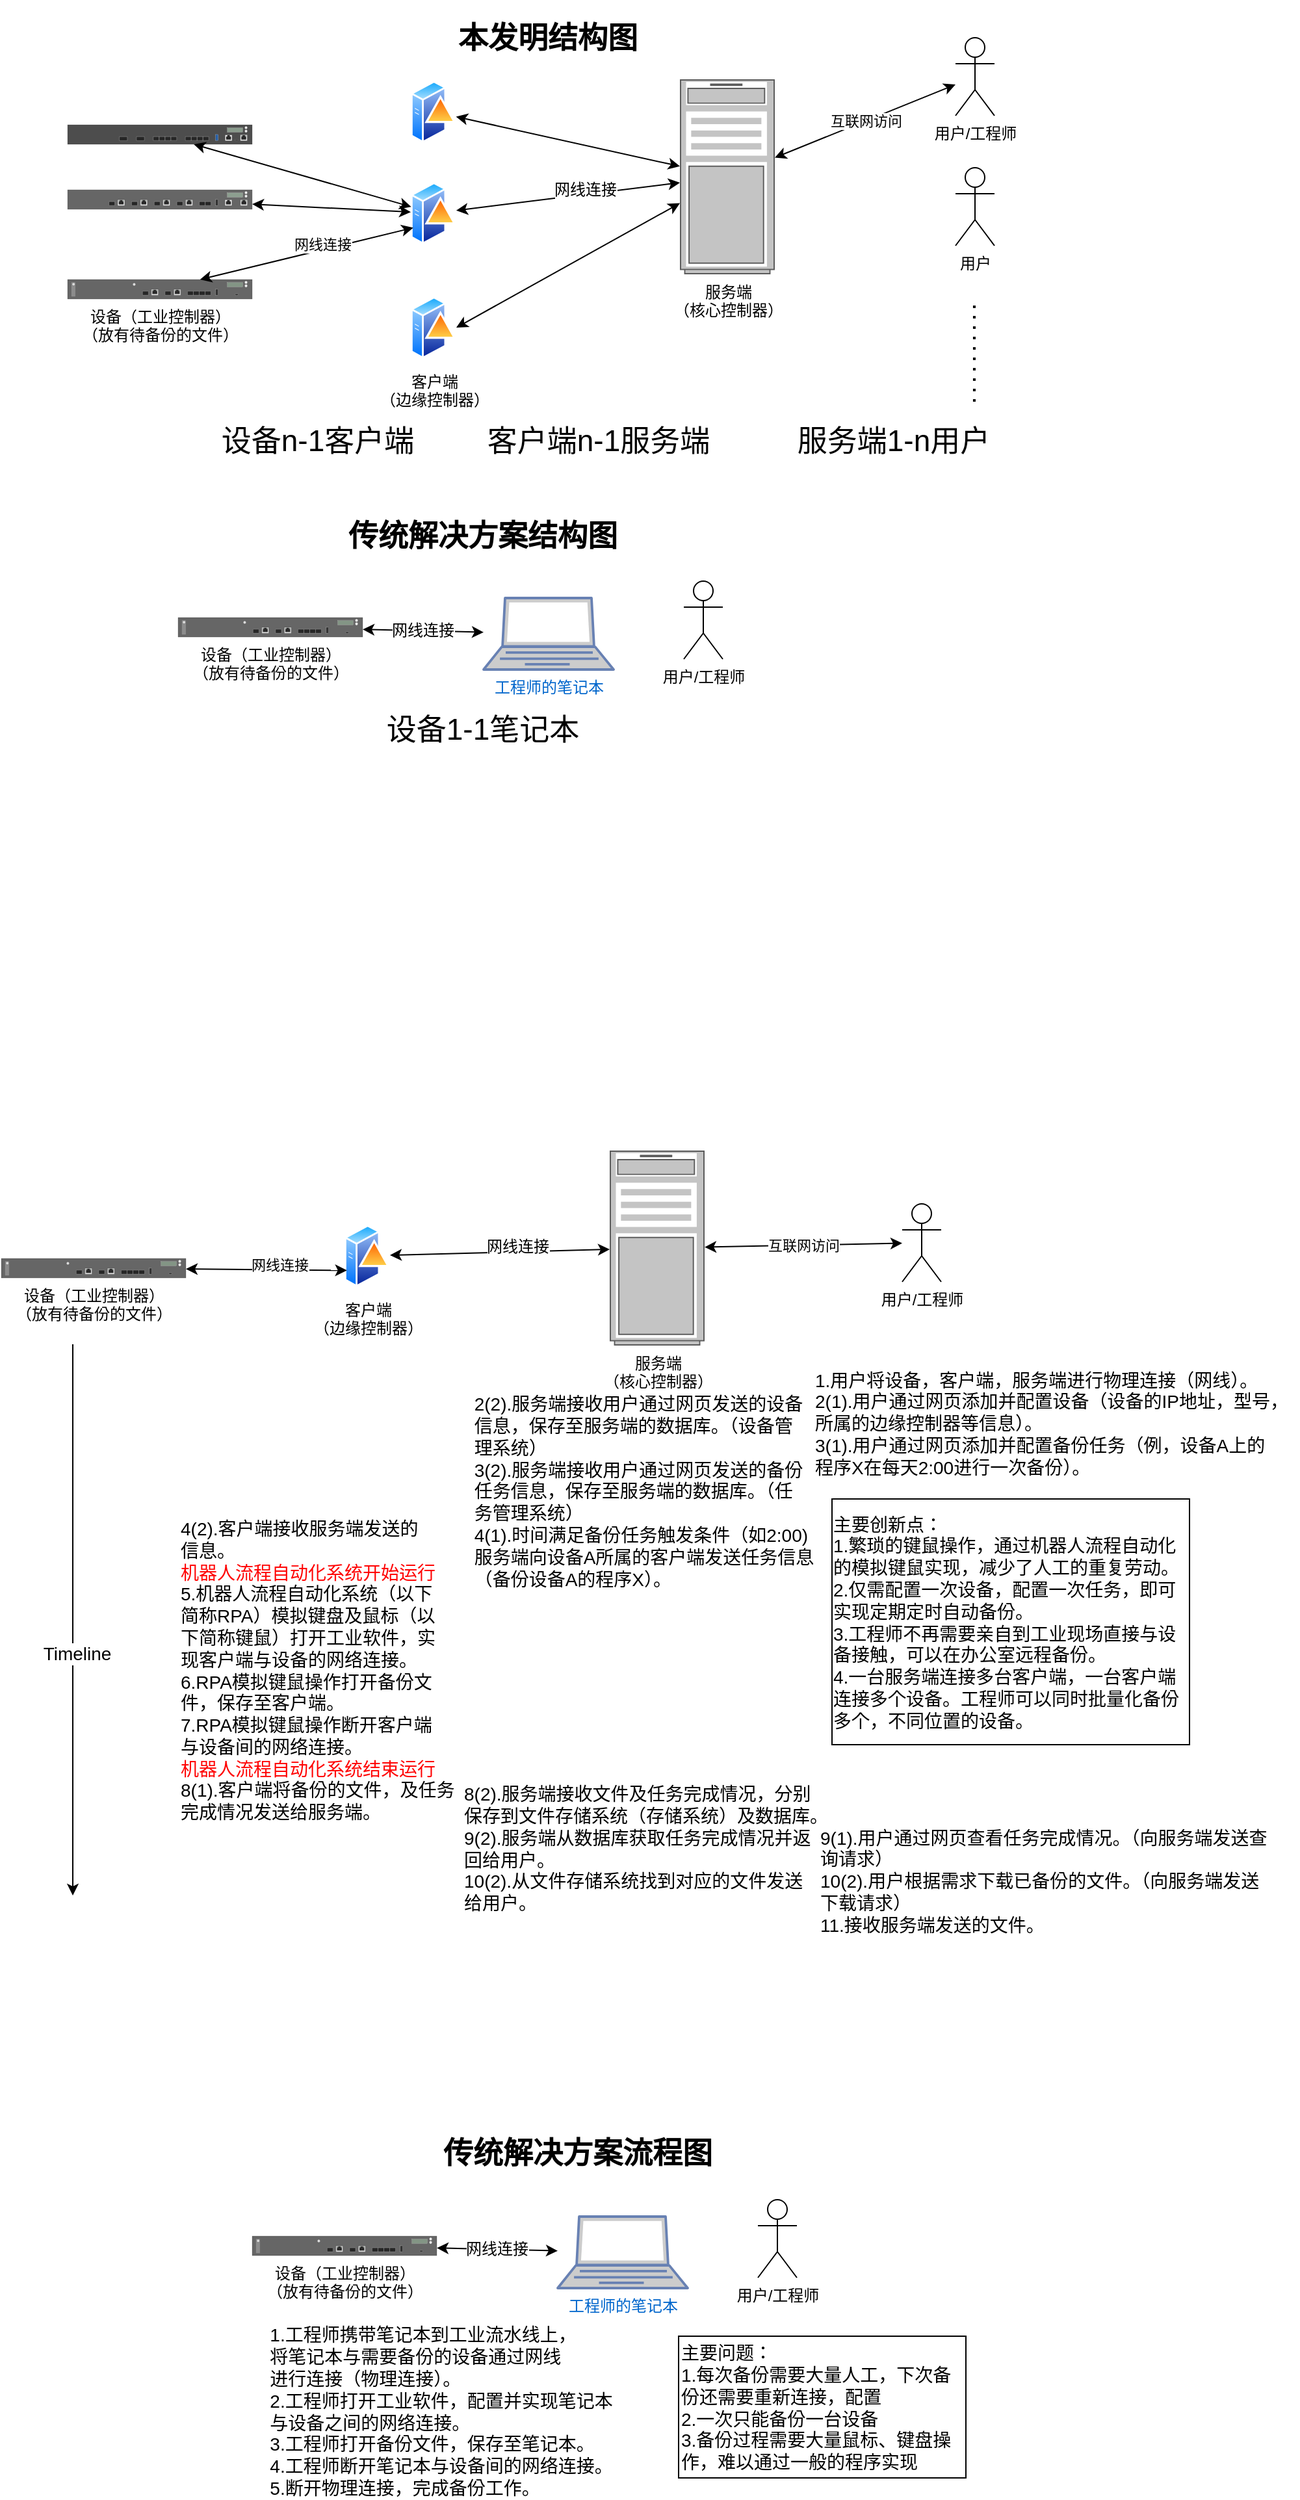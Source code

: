 <mxfile version="16.6.4" type="github">
  <diagram name="Page-1" id="74e2e168-ea6b-b213-b513-2b3c1d86103e">
    <mxGraphModel dx="1093" dy="645" grid="0" gridSize="10" guides="1" tooltips="1" connect="1" arrows="1" fold="1" page="1" pageScale="1" pageWidth="1100" pageHeight="850" background="none" math="0" shadow="0">
      <root>
        <mxCell id="0" />
        <mxCell id="1" parent="0" />
        <mxCell id="VkdnRBsGZV-YbRyVGyZj-1" value="用户/工程师" style="shape=umlActor;verticalLabelPosition=bottom;verticalAlign=top;html=1;outlineConnect=0;" vertex="1" parent="1">
          <mxGeometry x="840" y="40" width="30" height="60" as="geometry" />
        </mxCell>
        <mxCell id="VkdnRBsGZV-YbRyVGyZj-2" value="用户" style="shape=umlActor;verticalLabelPosition=bottom;verticalAlign=top;html=1;outlineConnect=0;" vertex="1" parent="1">
          <mxGeometry x="840" y="140" width="30" height="60" as="geometry" />
        </mxCell>
        <mxCell id="VkdnRBsGZV-YbRyVGyZj-3" value="" style="endArrow=none;dashed=1;html=1;dashPattern=1 3;strokeWidth=2;rounded=0;" edge="1" parent="1">
          <mxGeometry width="50" height="50" relative="1" as="geometry">
            <mxPoint x="854.47" y="320" as="sourcePoint" />
            <mxPoint x="854.47" y="240" as="targetPoint" />
          </mxGeometry>
        </mxCell>
        <mxCell id="VkdnRBsGZV-YbRyVGyZj-4" value="服务端&lt;br&gt;（核心控制器）" style="strokeColor=#666666;html=1;verticalLabelPosition=bottom;labelBackgroundColor=#ffffff;verticalAlign=top;outlineConnect=0;shadow=0;dashed=0;shape=mxgraph.rack.general.server_1;" vertex="1" parent="1">
          <mxGeometry x="628" y="72" width="73" height="150" as="geometry" />
        </mxCell>
        <mxCell id="VkdnRBsGZV-YbRyVGyZj-5" value="互联网访问" style="endArrow=classic;startArrow=classic;html=1;rounded=0;" edge="1" parent="1" source="VkdnRBsGZV-YbRyVGyZj-4" target="VkdnRBsGZV-YbRyVGyZj-1">
          <mxGeometry width="50" height="50" relative="1" as="geometry">
            <mxPoint x="598" y="222" as="sourcePoint" />
            <mxPoint x="814" y="112" as="targetPoint" />
          </mxGeometry>
        </mxCell>
        <mxCell id="VkdnRBsGZV-YbRyVGyZj-6" value="客户端&lt;br&gt;（边缘控制器）" style="aspect=fixed;perimeter=ellipsePerimeter;html=1;align=center;shadow=0;dashed=0;spacingTop=3;image;image=img/lib/active_directory/domain_controller.svg;" vertex="1" parent="1">
          <mxGeometry x="421" y="238" width="35" height="50" as="geometry" />
        </mxCell>
        <mxCell id="VkdnRBsGZV-YbRyVGyZj-7" value="" style="aspect=fixed;perimeter=ellipsePerimeter;html=1;align=center;shadow=0;dashed=0;spacingTop=3;image;image=img/lib/active_directory/domain_controller.svg;" vertex="1" parent="1">
          <mxGeometry x="421" y="72" width="35" height="50" as="geometry" />
        </mxCell>
        <mxCell id="VkdnRBsGZV-YbRyVGyZj-8" value="" style="aspect=fixed;perimeter=ellipsePerimeter;html=1;align=center;shadow=0;dashed=0;spacingTop=3;image;image=img/lib/active_directory/domain_controller.svg;" vertex="1" parent="1">
          <mxGeometry x="421" y="150" width="35" height="50" as="geometry" />
        </mxCell>
        <mxCell id="VkdnRBsGZV-YbRyVGyZj-9" value="" style="html=1;verticalLabelPosition=bottom;verticalAlign=top;outlineConnect=0;shadow=0;dashed=0;shape=mxgraph.rack.hpe_aruba.gateways_controllers.aruba_7205_mobility_controller_front;" vertex="1" parent="1">
          <mxGeometry x="157" y="157" width="142" height="15" as="geometry" />
        </mxCell>
        <mxCell id="VkdnRBsGZV-YbRyVGyZj-10" value="设备（工业控制器）&lt;br&gt;（放有待备份的文件）" style="html=1;verticalLabelPosition=bottom;verticalAlign=top;outlineConnect=0;shadow=0;dashed=0;shape=mxgraph.rack.hpe_aruba.gateways_controllers.aruba_7220_mobility_controller_front;" vertex="1" parent="1">
          <mxGeometry x="157" y="226" width="142" height="15" as="geometry" />
        </mxCell>
        <mxCell id="VkdnRBsGZV-YbRyVGyZj-13" value="" style="html=1;verticalLabelPosition=bottom;verticalAlign=top;outlineConnect=0;shadow=0;dashed=0;shape=mxgraph.rack.hpe_aruba.gateways_controllers.aruba_7280_mobility_controller_front;" vertex="1" parent="1">
          <mxGeometry x="157" y="107" width="142" height="15" as="geometry" />
        </mxCell>
        <mxCell id="VkdnRBsGZV-YbRyVGyZj-14" value="" style="endArrow=classic;startArrow=classic;html=1;rounded=0;" edge="1" parent="1" source="VkdnRBsGZV-YbRyVGyZj-7" target="VkdnRBsGZV-YbRyVGyZj-4">
          <mxGeometry width="50" height="50" relative="1" as="geometry">
            <mxPoint x="464" y="222" as="sourcePoint" />
            <mxPoint x="514" y="172" as="targetPoint" />
          </mxGeometry>
        </mxCell>
        <mxCell id="VkdnRBsGZV-YbRyVGyZj-15" value="" style="endArrow=classic;startArrow=classic;html=1;rounded=0;" edge="1" parent="1" source="VkdnRBsGZV-YbRyVGyZj-8" target="VkdnRBsGZV-YbRyVGyZj-4">
          <mxGeometry width="50" height="50" relative="1" as="geometry">
            <mxPoint x="464" y="222" as="sourcePoint" />
            <mxPoint x="514" y="172" as="targetPoint" />
          </mxGeometry>
        </mxCell>
        <mxCell id="VkdnRBsGZV-YbRyVGyZj-37" value="网线连接" style="edgeLabel;html=1;align=center;verticalAlign=middle;resizable=0;points=[];fontSize=12;" vertex="1" connectable="0" parent="VkdnRBsGZV-YbRyVGyZj-15">
          <mxGeometry x="0.147" y="4" relative="1" as="geometry">
            <mxPoint x="1" as="offset" />
          </mxGeometry>
        </mxCell>
        <mxCell id="VkdnRBsGZV-YbRyVGyZj-16" value="" style="endArrow=classic;startArrow=classic;html=1;rounded=0;exitX=1;exitY=0.5;exitDx=0;exitDy=0;" edge="1" parent="1" source="VkdnRBsGZV-YbRyVGyZj-6" target="VkdnRBsGZV-YbRyVGyZj-4">
          <mxGeometry width="50" height="50" relative="1" as="geometry">
            <mxPoint x="464" y="222" as="sourcePoint" />
            <mxPoint x="514" y="172" as="targetPoint" />
          </mxGeometry>
        </mxCell>
        <mxCell id="VkdnRBsGZV-YbRyVGyZj-17" value="" style="endArrow=classic;startArrow=classic;html=1;rounded=0;" edge="1" parent="1" source="VkdnRBsGZV-YbRyVGyZj-13" target="VkdnRBsGZV-YbRyVGyZj-8">
          <mxGeometry width="50" height="50" relative="1" as="geometry">
            <mxPoint x="464" y="222" as="sourcePoint" />
            <mxPoint x="514" y="172" as="targetPoint" />
          </mxGeometry>
        </mxCell>
        <mxCell id="VkdnRBsGZV-YbRyVGyZj-18" value="" style="endArrow=classic;startArrow=classic;html=1;rounded=0;" edge="1" parent="1" source="VkdnRBsGZV-YbRyVGyZj-9" target="VkdnRBsGZV-YbRyVGyZj-8">
          <mxGeometry width="50" height="50" relative="1" as="geometry">
            <mxPoint x="464" y="222" as="sourcePoint" />
            <mxPoint x="514" y="172" as="targetPoint" />
          </mxGeometry>
        </mxCell>
        <mxCell id="VkdnRBsGZV-YbRyVGyZj-19" value="" style="endArrow=classic;startArrow=classic;html=1;rounded=0;entryX=0;entryY=0.75;entryDx=0;entryDy=0;" edge="1" parent="1" source="VkdnRBsGZV-YbRyVGyZj-10" target="VkdnRBsGZV-YbRyVGyZj-8">
          <mxGeometry width="50" height="50" relative="1" as="geometry">
            <mxPoint x="464" y="222" as="sourcePoint" />
            <mxPoint x="514" y="172" as="targetPoint" />
          </mxGeometry>
        </mxCell>
        <mxCell id="VkdnRBsGZV-YbRyVGyZj-20" value="网线连接" style="edgeLabel;html=1;align=center;verticalAlign=middle;resizable=0;points=[];" vertex="1" connectable="0" parent="VkdnRBsGZV-YbRyVGyZj-19">
          <mxGeometry x="0.16" y="4" relative="1" as="geometry">
            <mxPoint as="offset" />
          </mxGeometry>
        </mxCell>
        <mxCell id="VkdnRBsGZV-YbRyVGyZj-23" value="&lt;b style=&quot;line-height: 2.3&quot;&gt;&lt;font style=&quot;font-size: 23px&quot;&gt;本发明结构图&lt;/font&gt;&lt;/b&gt;" style="text;html=1;resizable=0;autosize=1;align=center;verticalAlign=middle;points=[];fillColor=none;strokeColor=none;rounded=0;" vertex="1" parent="1">
          <mxGeometry x="452" y="11" width="148" height="57" as="geometry" />
        </mxCell>
        <mxCell id="VkdnRBsGZV-YbRyVGyZj-27" value="设备（工业控制器）&lt;br&gt;（放有待备份的文件）" style="html=1;verticalLabelPosition=bottom;verticalAlign=top;outlineConnect=0;shadow=0;dashed=0;shape=mxgraph.rack.hpe_aruba.gateways_controllers.aruba_7220_mobility_controller_front;" vertex="1" parent="1">
          <mxGeometry x="242" y="486" width="142" height="15" as="geometry" />
        </mxCell>
        <mxCell id="VkdnRBsGZV-YbRyVGyZj-29" value="用户/工程师" style="shape=umlActor;verticalLabelPosition=bottom;verticalAlign=top;html=1;outlineConnect=0;" vertex="1" parent="1">
          <mxGeometry x="631" y="458" width="30" height="60" as="geometry" />
        </mxCell>
        <mxCell id="VkdnRBsGZV-YbRyVGyZj-30" value="工程师的笔记本" style="fontColor=#0066CC;verticalAlign=top;verticalLabelPosition=bottom;labelPosition=center;align=center;html=1;outlineConnect=0;fillColor=#CCCCCC;strokeColor=#6881B3;gradientColor=none;gradientDirection=north;strokeWidth=2;shape=mxgraph.networks.laptop;fontSize=12;" vertex="1" parent="1">
          <mxGeometry x="477" y="471" width="100" height="55" as="geometry" />
        </mxCell>
        <mxCell id="VkdnRBsGZV-YbRyVGyZj-31" value="设备n-1客户端" style="text;html=1;resizable=0;autosize=1;align=center;verticalAlign=middle;points=[];fillColor=none;strokeColor=none;rounded=0;fontSize=23;" vertex="1" parent="1">
          <mxGeometry x="270" y="334" width="158" height="32" as="geometry" />
        </mxCell>
        <mxCell id="VkdnRBsGZV-YbRyVGyZj-32" value="客户端n-1服务端" style="text;html=1;resizable=0;autosize=1;align=center;verticalAlign=middle;points=[];fillColor=none;strokeColor=none;rounded=0;fontSize=23;" vertex="1" parent="1">
          <mxGeometry x="474" y="334" width="181" height="32" as="geometry" />
        </mxCell>
        <mxCell id="VkdnRBsGZV-YbRyVGyZj-33" value="服务端1-n用户" style="text;html=1;resizable=0;autosize=1;align=center;verticalAlign=middle;points=[];fillColor=none;strokeColor=none;rounded=0;fontSize=23;" vertex="1" parent="1">
          <mxGeometry x="713" y="334" width="158" height="32" as="geometry" />
        </mxCell>
        <mxCell id="VkdnRBsGZV-YbRyVGyZj-34" value="网线连接" style="endArrow=classic;startArrow=classic;html=1;rounded=0;fontSize=12;" edge="1" parent="1" source="VkdnRBsGZV-YbRyVGyZj-27" target="VkdnRBsGZV-YbRyVGyZj-30">
          <mxGeometry width="50" height="50" relative="1" as="geometry">
            <mxPoint x="639" y="381" as="sourcePoint" />
            <mxPoint x="689" y="331" as="targetPoint" />
          </mxGeometry>
        </mxCell>
        <mxCell id="VkdnRBsGZV-YbRyVGyZj-35" value="&lt;b style=&quot;line-height: 2.3&quot;&gt;&lt;font style=&quot;font-size: 23px&quot;&gt;传统解决方案结构图&lt;/font&gt;&lt;/b&gt;" style="text;html=1;resizable=0;autosize=1;align=center;verticalAlign=middle;points=[];fillColor=none;strokeColor=none;rounded=0;" vertex="1" parent="1">
          <mxGeometry x="367.5" y="394" width="217" height="57" as="geometry" />
        </mxCell>
        <mxCell id="VkdnRBsGZV-YbRyVGyZj-36" value="设备1-1笔记本" style="text;html=1;resizable=0;autosize=1;align=center;verticalAlign=middle;points=[];fillColor=none;strokeColor=none;rounded=0;fontSize=23;" vertex="1" parent="1">
          <mxGeometry x="397" y="556" width="158" height="32" as="geometry" />
        </mxCell>
        <mxCell id="VkdnRBsGZV-YbRyVGyZj-38" value="用户/工程师" style="shape=umlActor;verticalLabelPosition=bottom;verticalAlign=top;html=1;outlineConnect=0;" vertex="1" parent="1">
          <mxGeometry x="799" y="937" width="30" height="60" as="geometry" />
        </mxCell>
        <mxCell id="VkdnRBsGZV-YbRyVGyZj-41" value="服务端&lt;br&gt;（核心控制器）" style="strokeColor=#666666;html=1;verticalLabelPosition=bottom;labelBackgroundColor=#ffffff;verticalAlign=top;outlineConnect=0;shadow=0;dashed=0;shape=mxgraph.rack.general.server_1;" vertex="1" parent="1">
          <mxGeometry x="574" y="896" width="73" height="150" as="geometry" />
        </mxCell>
        <mxCell id="VkdnRBsGZV-YbRyVGyZj-42" value="互联网访问" style="endArrow=classic;startArrow=classic;html=1;rounded=0;" edge="1" parent="1" source="VkdnRBsGZV-YbRyVGyZj-41" target="VkdnRBsGZV-YbRyVGyZj-38">
          <mxGeometry width="50" height="50" relative="1" as="geometry">
            <mxPoint x="547" y="1024" as="sourcePoint" />
            <mxPoint x="763" y="914" as="targetPoint" />
          </mxGeometry>
        </mxCell>
        <mxCell id="VkdnRBsGZV-YbRyVGyZj-45" value="客户端&lt;br&gt;（边缘控制器）" style="aspect=fixed;perimeter=ellipsePerimeter;html=1;align=center;shadow=0;dashed=0;spacingTop=3;image;image=img/lib/active_directory/domain_controller.svg;" vertex="1" parent="1">
          <mxGeometry x="370" y="952" width="35" height="50" as="geometry" />
        </mxCell>
        <mxCell id="VkdnRBsGZV-YbRyVGyZj-47" value="设备（工业控制器）&lt;br&gt;（放有待备份的文件）" style="html=1;verticalLabelPosition=bottom;verticalAlign=top;outlineConnect=0;shadow=0;dashed=0;shape=mxgraph.rack.hpe_aruba.gateways_controllers.aruba_7220_mobility_controller_front;" vertex="1" parent="1">
          <mxGeometry x="106" y="979" width="142" height="15" as="geometry" />
        </mxCell>
        <mxCell id="VkdnRBsGZV-YbRyVGyZj-50" value="" style="endArrow=classic;startArrow=classic;html=1;rounded=0;" edge="1" parent="1" source="VkdnRBsGZV-YbRyVGyZj-45" target="VkdnRBsGZV-YbRyVGyZj-41">
          <mxGeometry width="50" height="50" relative="1" as="geometry">
            <mxPoint x="413" y="1024" as="sourcePoint" />
            <mxPoint x="463" y="974" as="targetPoint" />
          </mxGeometry>
        </mxCell>
        <mxCell id="VkdnRBsGZV-YbRyVGyZj-51" value="网线连接" style="edgeLabel;html=1;align=center;verticalAlign=middle;resizable=0;points=[];fontSize=12;" vertex="1" connectable="0" parent="VkdnRBsGZV-YbRyVGyZj-50">
          <mxGeometry x="0.147" y="4" relative="1" as="geometry">
            <mxPoint x="1" as="offset" />
          </mxGeometry>
        </mxCell>
        <mxCell id="VkdnRBsGZV-YbRyVGyZj-55" value="" style="endArrow=classic;startArrow=classic;html=1;rounded=0;entryX=0;entryY=0.75;entryDx=0;entryDy=0;" edge="1" parent="1" source="VkdnRBsGZV-YbRyVGyZj-47" target="VkdnRBsGZV-YbRyVGyZj-45">
          <mxGeometry width="50" height="50" relative="1" as="geometry">
            <mxPoint x="413" y="1024" as="sourcePoint" />
            <mxPoint x="463" y="974" as="targetPoint" />
          </mxGeometry>
        </mxCell>
        <mxCell id="VkdnRBsGZV-YbRyVGyZj-56" value="网线连接" style="edgeLabel;html=1;align=center;verticalAlign=middle;resizable=0;points=[];" vertex="1" connectable="0" parent="VkdnRBsGZV-YbRyVGyZj-55">
          <mxGeometry x="0.16" y="4" relative="1" as="geometry">
            <mxPoint as="offset" />
          </mxGeometry>
        </mxCell>
        <mxCell id="VkdnRBsGZV-YbRyVGyZj-59" value="设备（工业控制器）&lt;br&gt;（放有待备份的文件）" style="html=1;verticalLabelPosition=bottom;verticalAlign=top;outlineConnect=0;shadow=0;dashed=0;shape=mxgraph.rack.hpe_aruba.gateways_controllers.aruba_7220_mobility_controller_front;" vertex="1" parent="1">
          <mxGeometry x="299" y="1731" width="142" height="15" as="geometry" />
        </mxCell>
        <mxCell id="VkdnRBsGZV-YbRyVGyZj-60" value="用户/工程师" style="shape=umlActor;verticalLabelPosition=bottom;verticalAlign=top;html=1;outlineConnect=0;" vertex="1" parent="1">
          <mxGeometry x="688" y="1703" width="30" height="60" as="geometry" />
        </mxCell>
        <mxCell id="VkdnRBsGZV-YbRyVGyZj-61" value="工程师的笔记本" style="fontColor=#0066CC;verticalAlign=top;verticalLabelPosition=bottom;labelPosition=center;align=center;html=1;outlineConnect=0;fillColor=#CCCCCC;strokeColor=#6881B3;gradientColor=none;gradientDirection=north;strokeWidth=2;shape=mxgraph.networks.laptop;fontSize=12;" vertex="1" parent="1">
          <mxGeometry x="534" y="1716" width="100" height="55" as="geometry" />
        </mxCell>
        <mxCell id="VkdnRBsGZV-YbRyVGyZj-62" value="网线连接" style="endArrow=classic;startArrow=classic;html=1;rounded=0;fontSize=12;" edge="1" parent="1" source="VkdnRBsGZV-YbRyVGyZj-59" target="VkdnRBsGZV-YbRyVGyZj-61">
          <mxGeometry width="50" height="50" relative="1" as="geometry">
            <mxPoint x="696" y="1626" as="sourcePoint" />
            <mxPoint x="746" y="1576" as="targetPoint" />
          </mxGeometry>
        </mxCell>
        <mxCell id="VkdnRBsGZV-YbRyVGyZj-63" value="&lt;b style=&quot;line-height: 2.3&quot;&gt;&lt;font style=&quot;font-size: 23px&quot;&gt;传统解决方案流程图&lt;/font&gt;&lt;/b&gt;" style="text;html=1;resizable=0;autosize=1;align=center;verticalAlign=middle;points=[];fillColor=none;strokeColor=none;rounded=0;" vertex="1" parent="1">
          <mxGeometry x="440" y="1638" width="217" height="57" as="geometry" />
        </mxCell>
        <mxCell id="VkdnRBsGZV-YbRyVGyZj-64" value="&lt;div style=&quot;text-align: left ; font-size: 14px&quot;&gt;&lt;span&gt;&lt;font style=&quot;font-size: 14px&quot;&gt;1.工程师携带笔记本到工业流水线上，&lt;/font&gt;&lt;/span&gt;&lt;/div&gt;&lt;div style=&quot;text-align: left ; font-size: 14px&quot;&gt;&lt;span&gt;&lt;font style=&quot;font-size: 14px&quot;&gt;将笔记本与需要备份的设备通过网线&lt;/font&gt;&lt;/span&gt;&lt;/div&gt;&lt;div style=&quot;text-align: left ; font-size: 14px&quot;&gt;&lt;span&gt;&lt;font style=&quot;font-size: 14px&quot;&gt;进行连接（物理连接）。&lt;/font&gt;&lt;/span&gt;&lt;/div&gt;&lt;div style=&quot;text-align: left ; font-size: 14px&quot;&gt;&lt;span&gt;&lt;font style=&quot;font-size: 14px&quot;&gt;2.工程师打开工业软件，配置并实现笔记本&lt;/font&gt;&lt;/span&gt;&lt;/div&gt;&lt;div style=&quot;text-align: left ; font-size: 14px&quot;&gt;&lt;span&gt;&lt;font style=&quot;font-size: 14px&quot;&gt;与设备之间的网络连接。&lt;/font&gt;&lt;/span&gt;&lt;/div&gt;&lt;div style=&quot;text-align: left ; font-size: 14px&quot;&gt;&lt;span&gt;&lt;font style=&quot;font-size: 14px&quot;&gt;3.工程师打开备份文件，保存至笔记本。&lt;/font&gt;&lt;/span&gt;&lt;/div&gt;&lt;div style=&quot;text-align: left ; font-size: 14px&quot;&gt;&lt;span&gt;&lt;font style=&quot;font-size: 14px&quot;&gt;4.工程师断开笔记本与设备间的网络连接。&lt;/font&gt;&lt;/span&gt;&lt;/div&gt;&lt;div style=&quot;text-align: left ; font-size: 14px&quot;&gt;&lt;span&gt;&lt;font style=&quot;font-size: 14px&quot;&gt;5.断开物理连接，完成备份工作。&lt;/font&gt;&lt;/span&gt;&lt;/div&gt;" style="text;html=1;resizable=0;autosize=1;align=center;verticalAlign=middle;points=[];fillColor=none;strokeColor=none;rounded=0;fontSize=12;" vertex="1" parent="1">
          <mxGeometry x="307" y="1808" width="274" height="116" as="geometry" />
        </mxCell>
        <mxCell id="VkdnRBsGZV-YbRyVGyZj-65" value="主要问题：&lt;br&gt;1.每次备份需要大量人工，下次备份还需要重新连接，配置&lt;br&gt;2.一次只能备份一台设备&lt;br&gt;3.备份过程需要大量鼠标、键盘操作，难以通过一般的程序实现" style="rounded=0;whiteSpace=wrap;html=1;fontSize=14;align=left;" vertex="1" parent="1">
          <mxGeometry x="627" y="1808" width="221" height="109" as="geometry" />
        </mxCell>
        <mxCell id="VkdnRBsGZV-YbRyVGyZj-66" value="1.用户将设备，客户端，服务端进行物理连接（网线）。&lt;br&gt;2(1).用户通过网页添加并配置设备（设备的IP地址，型号，&lt;br&gt;所属的边缘控制器等信息）。&lt;br&gt;3(1).用户通过网页添加并配置备份任务（例，设备A上的&lt;br&gt;程序X在每天2:00进行一次备份）。" style="text;html=1;resizable=0;autosize=1;align=left;verticalAlign=middle;points=[];fillColor=none;strokeColor=none;rounded=0;fontSize=14;" vertex="1" parent="1">
          <mxGeometry x="730" y="1061" width="374" height="89" as="geometry" />
        </mxCell>
        <mxCell id="VkdnRBsGZV-YbRyVGyZj-67" value="&lt;div style=&quot;text-align: left&quot;&gt;&lt;span&gt;2(2).服务端接收用户通过网页发送的设备&lt;/span&gt;&lt;/div&gt;&lt;div style=&quot;text-align: left&quot;&gt;&lt;span&gt;信息，&lt;/span&gt;&lt;span&gt;保存至服务端的数据库。（设备管&lt;/span&gt;&lt;/div&gt;&lt;div style=&quot;text-align: left&quot;&gt;&lt;span&gt;理&lt;/span&gt;&lt;span&gt;系统）&lt;/span&gt;&lt;/div&gt;&lt;div style=&quot;text-align: left&quot;&gt;&lt;span&gt;3(2).服务端接收用户通过网页发送的备份&lt;/span&gt;&lt;/div&gt;&lt;div style=&quot;text-align: left&quot;&gt;&lt;span&gt;任务信息，保存至服务端的数据库。（任&lt;/span&gt;&lt;/div&gt;&lt;div style=&quot;text-align: left&quot;&gt;&lt;span&gt;务&lt;/span&gt;&lt;span&gt;管理系统）&lt;/span&gt;&lt;/div&gt;&lt;div style=&quot;text-align: left&quot;&gt;&lt;span&gt;4(1).时间满足备份任务触发条件（如2:00)&lt;/span&gt;&lt;/div&gt;&lt;div style=&quot;text-align: left&quot;&gt;服务端向设备A所属的客户端发送任务信息&lt;/div&gt;&lt;div style=&quot;text-align: left&quot;&gt;（备份设备A的程序X）。&lt;/div&gt;&lt;div style=&quot;text-align: left&quot;&gt;&lt;br&gt;&lt;/div&gt;&lt;div style=&quot;text-align: left&quot;&gt;&lt;span&gt;&lt;br&gt;&lt;/span&gt;&lt;/div&gt;" style="text;html=1;resizable=0;autosize=1;align=center;verticalAlign=middle;points=[];fillColor=none;strokeColor=none;rounded=0;fontSize=14;" vertex="1" parent="1">
          <mxGeometry x="464" y="1079" width="272" height="191" as="geometry" />
        </mxCell>
        <mxCell id="VkdnRBsGZV-YbRyVGyZj-68" value="4(2).客户端接收服务端发送的&lt;br&gt;信息。&lt;br&gt;&lt;font color=&quot;#ff0303&quot;&gt;机器人流程自动化系统开始运行&lt;/font&gt;&lt;br&gt;5.机器人流程自动化系统（以下&lt;br&gt;简称RPA）模拟键盘及鼠标（以&lt;br&gt;下简称键鼠）打开工业软件，实&lt;br&gt;现客户端与设备的网络连接。&lt;br&gt;6.RPA模拟键鼠操作打开备份文&lt;br&gt;件，保存至客户端。&lt;br&gt;7.RPA模拟键鼠操作断开客户端&lt;br&gt;与设备间的网络连接。&lt;br&gt;&lt;span style=&quot;color: rgb(255 , 3 , 3)&quot;&gt;机器人流程自动化系统结束运行&lt;/span&gt;&lt;br&gt;8(1).客户端将备份的文件，及任务&lt;br&gt;完成情况发送给服务端。" style="text;html=1;resizable=0;autosize=1;align=left;verticalAlign=middle;points=[];fillColor=none;strokeColor=none;rounded=0;fontSize=14;" vertex="1" parent="1">
          <mxGeometry x="242" y="1175" width="220" height="242" as="geometry" />
        </mxCell>
        <mxCell id="VkdnRBsGZV-YbRyVGyZj-69" value="8(2).服务端接收文件及任务完成情况，分别&lt;br&gt;保存到文件存储系统（存储系统）及数据库。&lt;br&gt;9(2).服务端从数据库获取任务完成情况并返&lt;br&gt;回给用户。&lt;br&gt;10(2).从文件存储系统找到对应的文件发送&lt;br&gt;给用户。" style="text;html=1;resizable=0;autosize=1;align=left;verticalAlign=middle;points=[];fillColor=none;strokeColor=none;rounded=0;fontSize=14;fontColor=#000000;" vertex="1" parent="1">
          <mxGeometry x="460" y="1380" width="290" height="106" as="geometry" />
        </mxCell>
        <mxCell id="VkdnRBsGZV-YbRyVGyZj-70" value="9(1).用户通过网页查看任务完成情况。（向服务端发送查&lt;br&gt;询请求）&lt;br&gt;10(2).用户根据需求下载已备份的文件。（向服务端发送&lt;br&gt;下载请求）&lt;br&gt;11.接收服务端发送的文件。" style="text;html=1;resizable=0;autosize=1;align=left;verticalAlign=middle;points=[];fillColor=none;strokeColor=none;rounded=0;fontSize=14;fontColor=#000000;" vertex="1" parent="1">
          <mxGeometry x="734" y="1413" width="360" height="89" as="geometry" />
        </mxCell>
        <mxCell id="VkdnRBsGZV-YbRyVGyZj-71" value="&lt;div style=&quot;text-align: left&quot;&gt;&lt;span&gt;主要创新点：&lt;/span&gt;&lt;/div&gt;&lt;div style=&quot;text-align: left&quot;&gt;&lt;span&gt;1.繁琐的键鼠操作，通过机器人流程自动化的模拟键鼠实现，减少了人工的重复劳动。&lt;/span&gt;&lt;/div&gt;&lt;div style=&quot;text-align: left&quot;&gt;&lt;span&gt;2.仅需配置一次设备，配置一次任务，即可实现定期定时自动备份。&lt;/span&gt;&lt;/div&gt;&lt;div style=&quot;text-align: left&quot;&gt;&lt;span&gt;3.工程师不再需要亲自到工业现场直接与设备接触，可以在办公室远程备份。&lt;/span&gt;&lt;/div&gt;&lt;div style=&quot;text-align: left&quot;&gt;&lt;span&gt;4.一台服务端连接多台客户端，一台客户端连接多个设备。工程师可以同时批量化备份多个，不同位置的设备。&lt;/span&gt;&lt;/div&gt;" style="rounded=0;whiteSpace=wrap;html=1;fontSize=14;fontColor=#000000;" vertex="1" parent="1">
          <mxGeometry x="745" y="1164" width="275" height="189" as="geometry" />
        </mxCell>
        <mxCell id="VkdnRBsGZV-YbRyVGyZj-72" value="" style="endArrow=classic;html=1;rounded=0;fontSize=14;fontColor=#000000;" edge="1" parent="1">
          <mxGeometry width="50" height="50" relative="1" as="geometry">
            <mxPoint x="161" y="1045" as="sourcePoint" />
            <mxPoint x="161" y="1469" as="targetPoint" />
          </mxGeometry>
        </mxCell>
        <mxCell id="VkdnRBsGZV-YbRyVGyZj-73" value="Timeline" style="edgeLabel;html=1;align=center;verticalAlign=middle;resizable=0;points=[];fontSize=14;fontColor=#000000;" vertex="1" connectable="0" parent="VkdnRBsGZV-YbRyVGyZj-72">
          <mxGeometry x="0.123" y="3" relative="1" as="geometry">
            <mxPoint as="offset" />
          </mxGeometry>
        </mxCell>
      </root>
    </mxGraphModel>
  </diagram>
</mxfile>
